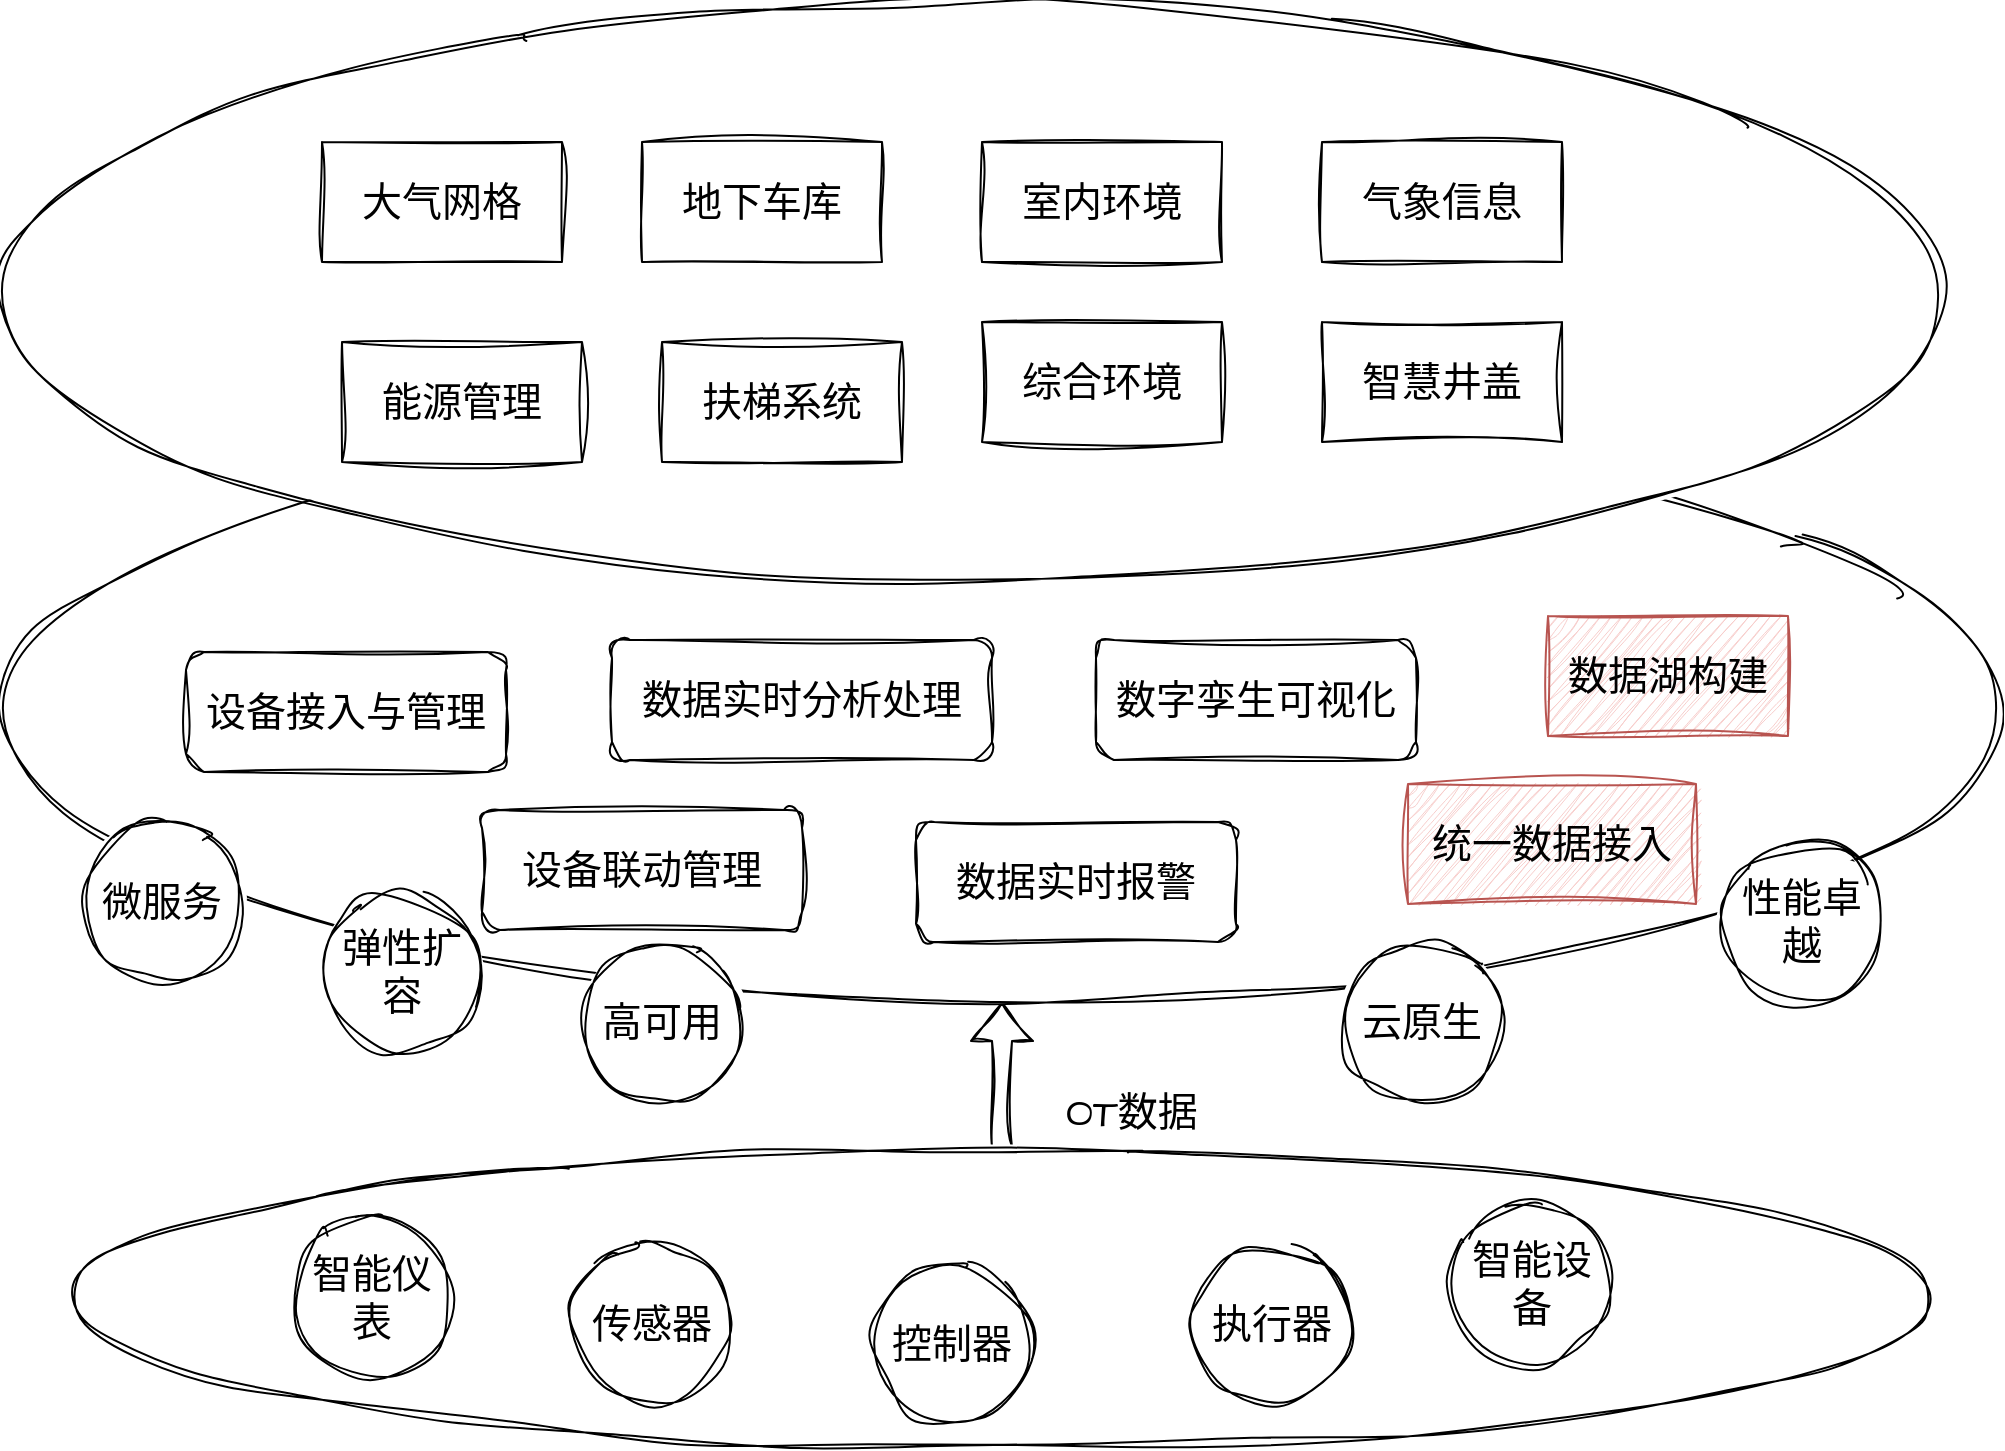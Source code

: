 <mxfile version="21.8.0" type="github" pages="3">
  <diagram name="SaaS" id="m4n6hDYsiDirdl6bRJB4">
    <mxGraphModel dx="634" dy="1190" grid="0" gridSize="10" guides="1" tooltips="1" connect="0" arrows="1" fold="1" page="0" pageScale="1" pageWidth="827" pageHeight="1169" math="0" shadow="0">
      <root>
        <mxCell id="0" />
        <mxCell id="1" parent="0" />
        <mxCell id="RZoHzr7NwzyxJqicnZkD-8" value="" style="edgeStyle=none;shape=flexArrow;rounded=0;sketch=1;hachureGap=4;jiggle=2;curveFitting=1;orthogonalLoop=1;jettySize=auto;html=1;fontFamily=Architects Daughter;fontSource=https%3A%2F%2Ffonts.googleapis.com%2Fcss%3Ffamily%3DArchitects%2BDaughter;fontSize=16;" edge="1" parent="1" source="RZoHzr7NwzyxJqicnZkD-6" target="gieo1ZY8_jx4dygd5aAG-10">
          <mxGeometry relative="1" as="geometry" />
        </mxCell>
        <mxCell id="gieo1ZY8_jx4dygd5aAG-10" value="" style="ellipse;whiteSpace=wrap;html=1;sketch=1;hachureGap=4;jiggle=2;curveFitting=1;fontFamily=Architects Daughter;fontSource=https%3A%2F%2Ffonts.googleapis.com%2Fcss%3Ffamily%3DArchitects%2BDaughter;fontSize=20;" vertex="1" parent="1">
          <mxGeometry x="880" y="200" width="1000" height="290" as="geometry" />
        </mxCell>
        <mxCell id="gieo1ZY8_jx4dygd5aAG-12" value="设备接入与管理" style="rounded=1;whiteSpace=wrap;html=1;sketch=1;hachureGap=4;jiggle=2;curveFitting=1;fontFamily=Architects Daughter;fontSource=https%3A%2F%2Ffonts.googleapis.com%2Fcss%3Ffamily%3DArchitects%2BDaughter;fontSize=20;" vertex="1" parent="1">
          <mxGeometry x="972" y="315" width="160" height="60" as="geometry" />
        </mxCell>
        <mxCell id="gieo1ZY8_jx4dygd5aAG-13" value="数据实时分析处理" style="rounded=1;whiteSpace=wrap;html=1;sketch=1;hachureGap=4;jiggle=2;curveFitting=1;fontFamily=Architects Daughter;fontSource=https%3A%2F%2Ffonts.googleapis.com%2Fcss%3Ffamily%3DArchitects%2BDaughter;fontSize=20;" vertex="1" parent="1">
          <mxGeometry x="1185" y="309" width="190" height="60" as="geometry" />
        </mxCell>
        <mxCell id="gieo1ZY8_jx4dygd5aAG-14" value="数字孪生可视化" style="rounded=1;whiteSpace=wrap;html=1;sketch=1;hachureGap=4;jiggle=2;curveFitting=1;fontFamily=Architects Daughter;fontSource=https%3A%2F%2Ffonts.googleapis.com%2Fcss%3Ffamily%3DArchitects%2BDaughter;fontSize=20;" vertex="1" parent="1">
          <mxGeometry x="1427" y="309" width="160" height="60" as="geometry" />
        </mxCell>
        <mxCell id="gieo1ZY8_jx4dygd5aAG-15" value="数据实时报警" style="rounded=1;whiteSpace=wrap;html=1;sketch=1;hachureGap=4;jiggle=2;curveFitting=1;fontFamily=Architects Daughter;fontSource=https%3A%2F%2Ffonts.googleapis.com%2Fcss%3Ffamily%3DArchitects%2BDaughter;fontSize=20;" vertex="1" parent="1">
          <mxGeometry x="1337" y="400" width="160" height="60" as="geometry" />
        </mxCell>
        <mxCell id="gieo1ZY8_jx4dygd5aAG-16" value="设备联动管理" style="rounded=1;whiteSpace=wrap;html=1;sketch=1;hachureGap=4;jiggle=2;curveFitting=1;fontFamily=Architects Daughter;fontSource=https%3A%2F%2Ffonts.googleapis.com%2Fcss%3Ffamily%3DArchitects%2BDaughter;fontSize=20;" vertex="1" parent="1">
          <mxGeometry x="1120" y="394" width="160" height="60" as="geometry" />
        </mxCell>
        <mxCell id="gieo1ZY8_jx4dygd5aAG-17" value="微服务" style="ellipse;whiteSpace=wrap;html=1;aspect=fixed;sketch=1;hachureGap=4;jiggle=2;curveFitting=1;fontFamily=Architects Daughter;fontSource=https%3A%2F%2Ffonts.googleapis.com%2Fcss%3Ffamily%3DArchitects%2BDaughter;fontSize=20;" vertex="1" parent="1">
          <mxGeometry x="920" y="400" width="80" height="80" as="geometry" />
        </mxCell>
        <mxCell id="gieo1ZY8_jx4dygd5aAG-19" value="弹性扩容" style="ellipse;whiteSpace=wrap;html=1;aspect=fixed;sketch=1;hachureGap=4;jiggle=2;curveFitting=1;fontFamily=Architects Daughter;fontSource=https%3A%2F%2Ffonts.googleapis.com%2Fcss%3Ffamily%3DArchitects%2BDaughter;fontSize=20;" vertex="1" parent="1">
          <mxGeometry x="1040" y="435" width="80" height="80" as="geometry" />
        </mxCell>
        <mxCell id="gieo1ZY8_jx4dygd5aAG-20" value="高可用" style="ellipse;whiteSpace=wrap;html=1;aspect=fixed;sketch=1;hachureGap=4;jiggle=2;curveFitting=1;fontFamily=Architects Daughter;fontSource=https%3A%2F%2Ffonts.googleapis.com%2Fcss%3Ffamily%3DArchitects%2BDaughter;fontSize=20;" vertex="1" parent="1">
          <mxGeometry x="1170" y="460" width="80" height="80" as="geometry" />
        </mxCell>
        <mxCell id="gieo1ZY8_jx4dygd5aAG-21" value="云原生" style="ellipse;whiteSpace=wrap;html=1;aspect=fixed;sketch=1;hachureGap=4;jiggle=2;curveFitting=1;fontFamily=Architects Daughter;fontSource=https%3A%2F%2Ffonts.googleapis.com%2Fcss%3Ffamily%3DArchitects%2BDaughter;fontSize=20;" vertex="1" parent="1">
          <mxGeometry x="1550" y="460" width="80" height="80" as="geometry" />
        </mxCell>
        <mxCell id="gieo1ZY8_jx4dygd5aAG-22" value="性能卓越" style="ellipse;whiteSpace=wrap;html=1;aspect=fixed;sketch=1;hachureGap=4;jiggle=2;curveFitting=1;fontFamily=Architects Daughter;fontSource=https%3A%2F%2Ffonts.googleapis.com%2Fcss%3Ffamily%3DArchitects%2BDaughter;fontSize=20;" vertex="1" parent="1">
          <mxGeometry x="1740" y="410" width="80" height="80" as="geometry" />
        </mxCell>
        <mxCell id="RZoHzr7NwzyxJqicnZkD-9" value="OT数据" style="text;html=1;strokeColor=none;fillColor=none;align=center;verticalAlign=middle;whiteSpace=wrap;rounded=0;fontSize=20;fontFamily=Architects Daughter;" vertex="1" parent="1">
          <mxGeometry x="1390" y="530" width="110" height="30" as="geometry" />
        </mxCell>
        <mxCell id="uNp5tnJ4tZkyF2c7EMMy-1" value="" style="group" vertex="1" connectable="0" parent="1">
          <mxGeometry x="880" y="-10" width="970" height="290" as="geometry" />
        </mxCell>
        <mxCell id="gieo1ZY8_jx4dygd5aAG-1" value="" style="ellipse;whiteSpace=wrap;html=1;sketch=1;hachureGap=4;jiggle=2;curveFitting=1;fontFamily=Architects Daughter;fontSource=https%3A%2F%2Ffonts.googleapis.com%2Fcss%3Ffamily%3DArchitects%2BDaughter;fontSize=20;" vertex="1" parent="uNp5tnJ4tZkyF2c7EMMy-1">
          <mxGeometry width="970" height="290" as="geometry" />
        </mxCell>
        <mxCell id="gieo1ZY8_jx4dygd5aAG-2" value="大气网格" style="rounded=0;whiteSpace=wrap;html=1;sketch=1;hachureGap=4;jiggle=2;curveFitting=1;fontFamily=Architects Daughter;fontSource=https%3A%2F%2Ffonts.googleapis.com%2Fcss%3Ffamily%3DArchitects%2BDaughter;fontSize=20;" vertex="1" parent="uNp5tnJ4tZkyF2c7EMMy-1">
          <mxGeometry x="160" y="70" width="120" height="60" as="geometry" />
        </mxCell>
        <mxCell id="gieo1ZY8_jx4dygd5aAG-3" value="地下车库" style="rounded=0;whiteSpace=wrap;html=1;sketch=1;hachureGap=4;jiggle=2;curveFitting=1;fontFamily=Architects Daughter;fontSource=https%3A%2F%2Ffonts.googleapis.com%2Fcss%3Ffamily%3DArchitects%2BDaughter;fontSize=20;" vertex="1" parent="uNp5tnJ4tZkyF2c7EMMy-1">
          <mxGeometry x="320" y="70" width="120" height="60" as="geometry" />
        </mxCell>
        <mxCell id="gieo1ZY8_jx4dygd5aAG-4" value="能源管理" style="rounded=0;whiteSpace=wrap;html=1;sketch=1;hachureGap=4;jiggle=2;curveFitting=1;fontFamily=Architects Daughter;fontSource=https%3A%2F%2Ffonts.googleapis.com%2Fcss%3Ffamily%3DArchitects%2BDaughter;fontSize=20;" vertex="1" parent="uNp5tnJ4tZkyF2c7EMMy-1">
          <mxGeometry x="170" y="170" width="120" height="60" as="geometry" />
        </mxCell>
        <mxCell id="gieo1ZY8_jx4dygd5aAG-5" value="扶梯系统" style="rounded=0;whiteSpace=wrap;html=1;sketch=1;hachureGap=4;jiggle=2;curveFitting=1;fontFamily=Architects Daughter;fontSource=https%3A%2F%2Ffonts.googleapis.com%2Fcss%3Ffamily%3DArchitects%2BDaughter;fontSize=20;" vertex="1" parent="uNp5tnJ4tZkyF2c7EMMy-1">
          <mxGeometry x="330" y="170" width="120" height="60" as="geometry" />
        </mxCell>
        <mxCell id="gieo1ZY8_jx4dygd5aAG-6" value="室内环境" style="rounded=0;whiteSpace=wrap;html=1;sketch=1;hachureGap=4;jiggle=2;curveFitting=1;fontFamily=Architects Daughter;fontSource=https%3A%2F%2Ffonts.googleapis.com%2Fcss%3Ffamily%3DArchitects%2BDaughter;fontSize=20;" vertex="1" parent="uNp5tnJ4tZkyF2c7EMMy-1">
          <mxGeometry x="490" y="70" width="120" height="60" as="geometry" />
        </mxCell>
        <mxCell id="gieo1ZY8_jx4dygd5aAG-7" value="综合环境" style="rounded=0;whiteSpace=wrap;html=1;sketch=1;hachureGap=4;jiggle=2;curveFitting=1;fontFamily=Architects Daughter;fontSource=https%3A%2F%2Ffonts.googleapis.com%2Fcss%3Ffamily%3DArchitects%2BDaughter;fontSize=20;" vertex="1" parent="uNp5tnJ4tZkyF2c7EMMy-1">
          <mxGeometry x="490" y="160" width="120" height="60" as="geometry" />
        </mxCell>
        <mxCell id="gieo1ZY8_jx4dygd5aAG-8" value="气象信息" style="rounded=0;whiteSpace=wrap;html=1;sketch=1;hachureGap=4;jiggle=2;curveFitting=1;fontFamily=Architects Daughter;fontSource=https%3A%2F%2Ffonts.googleapis.com%2Fcss%3Ffamily%3DArchitects%2BDaughter;fontSize=20;" vertex="1" parent="uNp5tnJ4tZkyF2c7EMMy-1">
          <mxGeometry x="660" y="70" width="120" height="60" as="geometry" />
        </mxCell>
        <mxCell id="gieo1ZY8_jx4dygd5aAG-9" value="智慧井盖" style="rounded=0;whiteSpace=wrap;html=1;sketch=1;hachureGap=4;jiggle=2;curveFitting=1;fontFamily=Architects Daughter;fontSource=https%3A%2F%2Ffonts.googleapis.com%2Fcss%3Ffamily%3DArchitects%2BDaughter;fontSize=20;" vertex="1" parent="uNp5tnJ4tZkyF2c7EMMy-1">
          <mxGeometry x="660" y="160" width="120" height="60" as="geometry" />
        </mxCell>
        <mxCell id="uNp5tnJ4tZkyF2c7EMMy-2" value="" style="group" vertex="1" connectable="0" parent="1">
          <mxGeometry x="915" y="563" width="930" height="150" as="geometry" />
        </mxCell>
        <mxCell id="RZoHzr7NwzyxJqicnZkD-6" value="" style="ellipse;whiteSpace=wrap;html=1;sketch=1;hachureGap=4;jiggle=2;curveFitting=1;fontFamily=Architects Daughter;fontSource=https%3A%2F%2Ffonts.googleapis.com%2Fcss%3Ffamily%3DArchitects%2BDaughter;fontSize=20;" vertex="1" parent="uNp5tnJ4tZkyF2c7EMMy-2">
          <mxGeometry width="930" height="150" as="geometry" />
        </mxCell>
        <mxCell id="RZoHzr7NwzyxJqicnZkD-1" value="智能仪表" style="ellipse;whiteSpace=wrap;html=1;aspect=fixed;sketch=1;hachureGap=4;jiggle=2;curveFitting=1;fontFamily=Architects Daughter;fontSource=https%3A%2F%2Ffonts.googleapis.com%2Fcss%3Ffamily%3DArchitects%2BDaughter;fontSize=20;" vertex="1" parent="uNp5tnJ4tZkyF2c7EMMy-2">
          <mxGeometry x="110" y="35" width="80" height="80" as="geometry" />
        </mxCell>
        <mxCell id="RZoHzr7NwzyxJqicnZkD-2" value="传感器" style="ellipse;whiteSpace=wrap;html=1;aspect=fixed;sketch=1;hachureGap=4;jiggle=2;curveFitting=1;fontFamily=Architects Daughter;fontSource=https%3A%2F%2Ffonts.googleapis.com%2Fcss%3Ffamily%3DArchitects%2BDaughter;fontSize=20;" vertex="1" parent="uNp5tnJ4tZkyF2c7EMMy-2">
          <mxGeometry x="250" y="48" width="80" height="80" as="geometry" />
        </mxCell>
        <mxCell id="RZoHzr7NwzyxJqicnZkD-3" value="控制器" style="ellipse;whiteSpace=wrap;html=1;aspect=fixed;sketch=1;hachureGap=4;jiggle=2;curveFitting=1;fontFamily=Architects Daughter;fontSource=https%3A%2F%2Ffonts.googleapis.com%2Fcss%3Ffamily%3DArchitects%2BDaughter;fontSize=20;" vertex="1" parent="uNp5tnJ4tZkyF2c7EMMy-2">
          <mxGeometry x="400" y="58" width="80" height="80" as="geometry" />
        </mxCell>
        <mxCell id="RZoHzr7NwzyxJqicnZkD-4" value="执行器" style="ellipse;whiteSpace=wrap;html=1;aspect=fixed;sketch=1;hachureGap=4;jiggle=2;curveFitting=1;fontFamily=Architects Daughter;fontSource=https%3A%2F%2Ffonts.googleapis.com%2Fcss%3Ffamily%3DArchitects%2BDaughter;fontSize=20;" vertex="1" parent="uNp5tnJ4tZkyF2c7EMMy-2">
          <mxGeometry x="560" y="48" width="80" height="80" as="geometry" />
        </mxCell>
        <mxCell id="RZoHzr7NwzyxJqicnZkD-5" value="智能设备" style="ellipse;whiteSpace=wrap;html=1;aspect=fixed;sketch=1;hachureGap=4;jiggle=2;curveFitting=1;fontFamily=Architects Daughter;fontSource=https%3A%2F%2Ffonts.googleapis.com%2Fcss%3Ffamily%3DArchitects%2BDaughter;fontSize=20;" vertex="1" parent="uNp5tnJ4tZkyF2c7EMMy-2">
          <mxGeometry x="690" y="28" width="80" height="80" as="geometry" />
        </mxCell>
        <mxCell id="SCksu0IfBaA1AnJni7-R-1" value="数据湖构建" style="rounded=0;whiteSpace=wrap;html=1;sketch=1;hachureGap=4;jiggle=2;curveFitting=1;fontFamily=Architects Daughter;fontSource=https%3A%2F%2Ffonts.googleapis.com%2Fcss%3Ffamily%3DArchitects%2BDaughter;fontSize=20;fillColor=#f8cecc;strokeColor=#b85450;" vertex="1" parent="1">
          <mxGeometry x="1653" y="297" width="120" height="60" as="geometry" />
        </mxCell>
        <mxCell id="SCksu0IfBaA1AnJni7-R-2" value="统一数据接入" style="rounded=0;whiteSpace=wrap;html=1;sketch=1;hachureGap=4;jiggle=2;curveFitting=1;fontFamily=Architects Daughter;fontSource=https%3A%2F%2Ffonts.googleapis.com%2Fcss%3Ffamily%3DArchitects%2BDaughter;fontSize=20;fillColor=#f8cecc;strokeColor=#b85450;" vertex="1" parent="1">
          <mxGeometry x="1583" y="381" width="144" height="60" as="geometry" />
        </mxCell>
      </root>
    </mxGraphModel>
  </diagram>
  <diagram id="pRVTCiDznoJP4SaoYn0O" name="pass">
    <mxGraphModel dx="2234" dy="790" grid="0" gridSize="10" guides="1" tooltips="1" connect="1" arrows="1" fold="1" page="0" pageScale="1" pageWidth="827" pageHeight="1169" background="none" math="0" shadow="0">
      <root>
        <mxCell id="0" />
        <mxCell id="1" parent="0" />
        <mxCell id="oCex1-GJ8jX0Ny9O0goI-1" value="" style="group" vertex="1" connectable="0" parent="1">
          <mxGeometry x="250" y="660" width="230" height="130" as="geometry" />
        </mxCell>
        <mxCell id="vBun9J7u5blCc5pX4mfy-12" value="" style="rounded=0;whiteSpace=wrap;html=1;sketch=1;hachureGap=4;jiggle=2;curveFitting=1;fontFamily=Architects Daughter;fontSource=https%3A%2F%2Ffonts.googleapis.com%2Fcss%3Ffamily%3DArchitects%2BDaughter;fontSize=20;" vertex="1" parent="oCex1-GJ8jX0Ny9O0goI-1">
          <mxGeometry width="230" height="130" as="geometry" />
        </mxCell>
        <mxCell id="vBun9J7u5blCc5pX4mfy-13" value="MySQL" style="text;html=1;strokeColor=none;fillColor=none;align=center;verticalAlign=middle;whiteSpace=wrap;rounded=0;fontSize=20;fontFamily=Architects Daughter;" vertex="1" parent="oCex1-GJ8jX0Ny9O0goI-1">
          <mxGeometry x="30.002" y="80" width="53.077" height="48.75" as="geometry" />
        </mxCell>
        <mxCell id="vBun9J7u5blCc5pX4mfy-14" value="kafka" style="text;html=1;strokeColor=none;fillColor=none;align=center;verticalAlign=middle;whiteSpace=wrap;rounded=0;fontSize=20;fontFamily=Architects Daughter;" vertex="1" parent="oCex1-GJ8jX0Ny9O0goI-1">
          <mxGeometry x="29.998" y="40.63" width="53.077" height="48.75" as="geometry" />
        </mxCell>
        <mxCell id="vBun9J7u5blCc5pX4mfy-15" value="redis" style="text;html=1;strokeColor=none;fillColor=none;align=center;verticalAlign=middle;whiteSpace=wrap;rounded=0;fontSize=20;fontFamily=Architects Daughter;" vertex="1" parent="oCex1-GJ8jX0Ny9O0goI-1">
          <mxGeometry x="120.003" y="80" width="53.077" height="48.75" as="geometry" />
        </mxCell>
        <mxCell id="vBun9J7u5blCc5pX4mfy-16" value="数据存储与IOT Hub服务" style="text;html=1;strokeColor=#6c8ebf;fillColor=#dae8fc;align=center;verticalAlign=middle;whiteSpace=wrap;rounded=0;fontSize=20;fontFamily=Architects Daughter;" vertex="1" parent="oCex1-GJ8jX0Ny9O0goI-1">
          <mxGeometry width="230" height="48.75" as="geometry" />
        </mxCell>
        <mxCell id="ro426UDlpU2wgewWa03R-1" value="OSS" style="text;html=1;strokeColor=none;fillColor=none;align=center;verticalAlign=middle;whiteSpace=wrap;rounded=0;fontSize=20;fontFamily=Architects Daughter;" vertex="1" parent="oCex1-GJ8jX0Ny9O0goI-1">
          <mxGeometry x="120.003" y="40.63" width="53.077" height="48.75" as="geometry" />
        </mxCell>
        <mxCell id="oCex1-GJ8jX0Ny9O0goI-2" value="" style="group" vertex="1" connectable="0" parent="1">
          <mxGeometry x="-400" y="500" width="150" height="360" as="geometry" />
        </mxCell>
        <mxCell id="jM1yriNwd3W5rqvQQaX0-2" value="" style="rounded=0;whiteSpace=wrap;html=1;sketch=1;hachureGap=4;jiggle=2;curveFitting=1;fontFamily=Architects Daughter;fontSource=https%3A%2F%2Ffonts.googleapis.com%2Fcss%3Ffamily%3DArchitects%2BDaughter;fontSize=20;" vertex="1" parent="oCex1-GJ8jX0Ny9O0goI-2">
          <mxGeometry width="150" height="360" as="geometry" />
        </mxCell>
        <mxCell id="jM1yriNwd3W5rqvQQaX0-5" value="Spring Framework" style="text;html=1;strokeColor=none;fillColor=none;align=center;verticalAlign=middle;whiteSpace=wrap;rounded=0;fontSize=20;fontFamily=Architects Daughter;" vertex="1" parent="oCex1-GJ8jX0Ny9O0goI-2">
          <mxGeometry width="140" height="45" as="geometry" />
        </mxCell>
        <mxCell id="jM1yriNwd3W5rqvQQaX0-6" value="- API网关&lt;br&gt;- 服务发现&lt;br&gt;- 服务熔断&lt;br&gt;- 负载均衡" style="text;html=1;strokeColor=none;fillColor=none;align=center;verticalAlign=middle;whiteSpace=wrap;rounded=0;fontSize=20;fontFamily=Architects Daughter;" vertex="1" parent="oCex1-GJ8jX0Ny9O0goI-2">
          <mxGeometry x="15" y="112.5" width="110" height="191.25" as="geometry" />
        </mxCell>
        <mxCell id="jM1yriNwd3W5rqvQQaX0-7" value="Spring&amp;nbsp;Cloud" style="text;html=1;strokeColor=none;fillColor=none;align=center;verticalAlign=middle;whiteSpace=wrap;rounded=0;fontSize=20;fontFamily=Architects Daughter;" vertex="1" parent="oCex1-GJ8jX0Ny9O0goI-2">
          <mxGeometry x="5" y="56.25" width="140" height="45" as="geometry" />
        </mxCell>
        <mxCell id="oCex1-GJ8jX0Ny9O0goI-3" value="" style="group" vertex="1" connectable="0" parent="1">
          <mxGeometry x="-520" y="393" width="1000" height="85" as="geometry" />
        </mxCell>
        <mxCell id="vBun9J7u5blCc5pX4mfy-17" value="" style="rounded=0;whiteSpace=wrap;html=1;sketch=1;hachureGap=4;jiggle=2;curveFitting=1;fontFamily=Architects Daughter;fontSource=https%3A%2F%2Ffonts.googleapis.com%2Fcss%3Ffamily%3DArchitects%2BDaughter;fontSize=20;" vertex="1" parent="oCex1-GJ8jX0Ny9O0goI-3">
          <mxGeometry y="10" width="1000" height="70" as="geometry" />
        </mxCell>
        <mxCell id="vBun9J7u5blCc5pX4mfy-18" value="Saas" style="rounded=0;whiteSpace=wrap;html=1;sketch=1;hachureGap=4;jiggle=2;curveFitting=1;fontFamily=Architects Daughter;fontSource=https%3A%2F%2Ffonts.googleapis.com%2Fcss%3Ffamily%3DArchitects%2BDaughter;fontSize=20;" vertex="1" parent="oCex1-GJ8jX0Ny9O0goI-3">
          <mxGeometry y="10" width="120.0" height="70" as="geometry" />
        </mxCell>
        <mxCell id="vBun9J7u5blCc5pX4mfy-19" value="能源管理" style="ellipse;shape=cloud;whiteSpace=wrap;html=1;sketch=1;hachureGap=4;jiggle=2;curveFitting=1;fontFamily=Architects Daughter;fontSource=https%3A%2F%2Ffonts.googleapis.com%2Fcss%3Ffamily%3DArchitects%2BDaughter;fontSize=20;" vertex="1" parent="oCex1-GJ8jX0Ny9O0goI-3">
          <mxGeometry x="130" y="5" width="120.0" height="80" as="geometry" />
        </mxCell>
        <mxCell id="vBun9J7u5blCc5pX4mfy-20" value="扶梯系统" style="ellipse;shape=cloud;whiteSpace=wrap;html=1;sketch=1;hachureGap=4;jiggle=2;curveFitting=1;fontFamily=Architects Daughter;fontSource=https%3A%2F%2Ffonts.googleapis.com%2Fcss%3Ffamily%3DArchitects%2BDaughter;fontSize=20;" vertex="1" parent="oCex1-GJ8jX0Ny9O0goI-3">
          <mxGeometry x="250" y="5" width="120.0" height="80" as="geometry" />
        </mxCell>
        <mxCell id="xOC9U3DjnhbrJdBdTmDv-1" value="大气网格" style="ellipse;shape=cloud;whiteSpace=wrap;html=1;sketch=1;hachureGap=4;jiggle=2;curveFitting=1;fontFamily=Architects Daughter;fontSource=https%3A%2F%2Ffonts.googleapis.com%2Fcss%3Ffamily%3DArchitects%2BDaughter;fontSize=20;" vertex="1" parent="oCex1-GJ8jX0Ny9O0goI-3">
          <mxGeometry x="370" y="5" width="120.0" height="80" as="geometry" />
        </mxCell>
        <mxCell id="xOC9U3DjnhbrJdBdTmDv-2" value="地下车库" style="ellipse;shape=cloud;whiteSpace=wrap;html=1;sketch=1;hachureGap=4;jiggle=2;curveFitting=1;fontFamily=Architects Daughter;fontSource=https%3A%2F%2Ffonts.googleapis.com%2Fcss%3Ffamily%3DArchitects%2BDaughter;fontSize=20;" vertex="1" parent="oCex1-GJ8jX0Ny9O0goI-3">
          <mxGeometry x="490" y="5" width="120.0" height="80" as="geometry" />
        </mxCell>
        <mxCell id="xOC9U3DjnhbrJdBdTmDv-3" value="智慧井盖" style="ellipse;shape=cloud;whiteSpace=wrap;html=1;sketch=1;hachureGap=4;jiggle=2;curveFitting=1;fontFamily=Architects Daughter;fontSource=https%3A%2F%2Ffonts.googleapis.com%2Fcss%3Ffamily%3DArchitects%2BDaughter;fontSize=20;" vertex="1" parent="oCex1-GJ8jX0Ny9O0goI-3">
          <mxGeometry x="610" width="120.0" height="80" as="geometry" />
        </mxCell>
        <mxCell id="xOC9U3DjnhbrJdBdTmDv-4" value="气象信息" style="ellipse;shape=cloud;whiteSpace=wrap;html=1;sketch=1;hachureGap=4;jiggle=2;curveFitting=1;fontFamily=Architects Daughter;fontSource=https%3A%2F%2Ffonts.googleapis.com%2Fcss%3Ffamily%3DArchitects%2BDaughter;fontSize=20;" vertex="1" parent="oCex1-GJ8jX0Ny9O0goI-3">
          <mxGeometry x="730" y="5" width="120.0" height="80" as="geometry" />
        </mxCell>
        <mxCell id="xOC9U3DjnhbrJdBdTmDv-5" value="室内环境" style="ellipse;shape=cloud;whiteSpace=wrap;html=1;sketch=1;hachureGap=4;jiggle=2;curveFitting=1;fontFamily=Architects Daughter;fontSource=https%3A%2F%2Ffonts.googleapis.com%2Fcss%3Ffamily%3DArchitects%2BDaughter;fontSize=20;" vertex="1" parent="oCex1-GJ8jX0Ny9O0goI-3">
          <mxGeometry x="850" y="5" width="120.0" height="80" as="geometry" />
        </mxCell>
        <mxCell id="oCex1-GJ8jX0Ny9O0goI-4" value="" style="group" vertex="1" connectable="0" parent="1">
          <mxGeometry x="-520" y="900" width="1000" height="60" as="geometry" />
        </mxCell>
        <mxCell id="vBun9J7u5blCc5pX4mfy-2" value="" style="rounded=0;whiteSpace=wrap;html=1;sketch=1;hachureGap=4;jiggle=2;curveFitting=1;fontFamily=Architects Daughter;fontSource=https%3A%2F%2Ffonts.googleapis.com%2Fcss%3Ffamily%3DArchitects%2BDaughter;fontSize=20;" vertex="1" parent="oCex1-GJ8jX0Ny9O0goI-4">
          <mxGeometry width="960" height="60" as="geometry" />
        </mxCell>
        <mxCell id="vBun9J7u5blCc5pX4mfy-1" value="IaaS" style="rounded=0;whiteSpace=wrap;html=1;sketch=1;hachureGap=4;jiggle=2;curveFitting=1;fontFamily=Architects Daughter;fontSource=https%3A%2F%2Ffonts.googleapis.com%2Fcss%3Ffamily%3DArchitects%2BDaughter;fontSize=20;" vertex="1" parent="oCex1-GJ8jX0Ny9O0goI-4">
          <mxGeometry width="120" height="60" as="geometry" />
        </mxCell>
        <mxCell id="vBun9J7u5blCc5pX4mfy-3" value="" style="rounded=0;whiteSpace=wrap;html=1;sketch=1;hachureGap=4;jiggle=2;curveFitting=1;fontFamily=Architects Daughter;fontSource=https%3A%2F%2Ffonts.googleapis.com%2Fcss%3Ffamily%3DArchitects%2BDaughter;fontSize=20;" vertex="1" parent="oCex1-GJ8jX0Ny9O0goI-4">
          <mxGeometry x="150" width="530" height="60" as="geometry" />
        </mxCell>
        <mxCell id="vBun9J7u5blCc5pX4mfy-4" value="" style="rounded=0;whiteSpace=wrap;html=1;sketch=1;hachureGap=4;jiggle=2;curveFitting=1;fontFamily=Architects Daughter;fontSource=https%3A%2F%2Ffonts.googleapis.com%2Fcss%3Ffamily%3DArchitects%2BDaughter;fontSize=20;" vertex="1" parent="oCex1-GJ8jX0Ny9O0goI-4">
          <mxGeometry x="730" width="270" height="60" as="geometry" />
        </mxCell>
        <mxCell id="vBun9J7u5blCc5pX4mfy-5" value="公有云" style="rounded=0;whiteSpace=wrap;html=1;sketch=1;hachureGap=4;jiggle=2;curveFitting=1;fontFamily=Architects Daughter;fontSource=https%3A%2F%2Ffonts.googleapis.com%2Fcss%3Ffamily%3DArchitects%2BDaughter;fontSize=20;fillColor=#dae8fc;strokeColor=#6c8ebf;" vertex="1" parent="oCex1-GJ8jX0Ny9O0goI-4">
          <mxGeometry x="150" width="120" height="60" as="geometry" />
        </mxCell>
        <mxCell id="vBun9J7u5blCc5pX4mfy-6" value="阿里云" style="rounded=0;whiteSpace=wrap;html=1;sketch=1;hachureGap=4;jiggle=2;curveFitting=1;fontFamily=Architects Daughter;fontSource=https%3A%2F%2Ffonts.googleapis.com%2Fcss%3Ffamily%3DArchitects%2BDaughter;fontSize=20;" vertex="1" parent="oCex1-GJ8jX0Ny9O0goI-4">
          <mxGeometry x="300" width="120" height="60" as="geometry" />
        </mxCell>
        <mxCell id="vBun9J7u5blCc5pX4mfy-8" value="aws" style="rounded=0;whiteSpace=wrap;html=1;sketch=1;hachureGap=4;jiggle=2;curveFitting=1;fontFamily=Architects Daughter;fontSource=https%3A%2F%2Ffonts.googleapis.com%2Fcss%3Ffamily%3DArchitects%2BDaughter;fontSize=20;" vertex="1" parent="oCex1-GJ8jX0Ny9O0goI-4">
          <mxGeometry x="440" width="120" height="60" as="geometry" />
        </mxCell>
        <mxCell id="vBun9J7u5blCc5pX4mfy-9" value="Azure" style="rounded=0;whiteSpace=wrap;html=1;sketch=1;hachureGap=4;jiggle=2;curveFitting=1;fontFamily=Architects Daughter;fontSource=https%3A%2F%2Ffonts.googleapis.com%2Fcss%3Ffamily%3DArchitects%2BDaughter;fontSize=20;" vertex="1" parent="oCex1-GJ8jX0Ny9O0goI-4">
          <mxGeometry x="570" width="120" height="60" as="geometry" />
        </mxCell>
        <mxCell id="vBun9J7u5blCc5pX4mfy-10" value="私有云" style="rounded=0;whiteSpace=wrap;html=1;sketch=1;hachureGap=4;jiggle=2;curveFitting=1;fontFamily=Architects Daughter;fontSource=https%3A%2F%2Ffonts.googleapis.com%2Fcss%3Ffamily%3DArchitects%2BDaughter;fontSize=20;fillColor=#dae8fc;strokeColor=#6c8ebf;" vertex="1" parent="oCex1-GJ8jX0Ny9O0goI-4">
          <mxGeometry x="730" width="120" height="60" as="geometry" />
        </mxCell>
        <mxCell id="vBun9J7u5blCc5pX4mfy-11" value="openstack" style="rounded=0;whiteSpace=wrap;html=1;sketch=1;hachureGap=4;jiggle=2;curveFitting=1;fontFamily=Architects Daughter;fontSource=https%3A%2F%2Ffonts.googleapis.com%2Fcss%3Ffamily%3DArchitects%2BDaughter;fontSize=20;" vertex="1" parent="oCex1-GJ8jX0Ny9O0goI-4">
          <mxGeometry x="880" width="120" height="60" as="geometry" />
        </mxCell>
        <mxCell id="Uzu1ptEVXx7t58TAPy_s-1" value="" style="group" vertex="1" connectable="0" parent="1">
          <mxGeometry x="-520" y="500" width="120" height="360" as="geometry" />
        </mxCell>
        <mxCell id="Uzu1ptEVXx7t58TAPy_s-2" value="PaaS" style="rounded=0;whiteSpace=wrap;html=1;sketch=1;hachureGap=4;jiggle=2;curveFitting=1;fontFamily=Architects Daughter;fontSource=https%3A%2F%2Ffonts.googleapis.com%2Fcss%3Ffamily%3DArchitects%2BDaughter;fontSize=20;" vertex="1" parent="Uzu1ptEVXx7t58TAPy_s-1">
          <mxGeometry width="120" height="360" as="geometry" />
        </mxCell>
        <mxCell id="Uzu1ptEVXx7t58TAPy_s-6" value="" style="rounded=0;whiteSpace=wrap;html=1;sketch=1;hachureGap=4;jiggle=2;curveFitting=1;fontFamily=Architects Daughter;fontSource=https%3A%2F%2Ffonts.googleapis.com%2Fcss%3Ffamily%3DArchitects%2BDaughter;fontSize=20;" vertex="1" parent="1">
          <mxGeometry x="-230" y="800" width="710" height="60" as="geometry" />
        </mxCell>
        <mxCell id="Uzu1ptEVXx7t58TAPy_s-7" value="连接服务" style="text;html=1;strokeColor=#6c8ebf;fillColor=#dae8fc;align=center;verticalAlign=middle;whiteSpace=wrap;rounded=0;fontSize=20;fontFamily=Architects Daughter;" vertex="1" parent="1">
          <mxGeometry x="-230" y="800" width="710" height="30" as="geometry" />
        </mxCell>
        <mxCell id="Uzu1ptEVXx7t58TAPy_s-8" value="硬件网关" style="text;html=1;strokeColor=none;fillColor=none;align=center;verticalAlign=middle;whiteSpace=wrap;rounded=0;fontSize=20;fontFamily=Architects Daughter;" vertex="1" parent="1">
          <mxGeometry x="10" y="830" width="90" height="30" as="geometry" />
        </mxCell>
        <mxCell id="Uzu1ptEVXx7t58TAPy_s-14" value="虚拟网关" style="text;html=1;strokeColor=none;fillColor=none;align=center;verticalAlign=middle;whiteSpace=wrap;rounded=0;fontSize=20;fontFamily=Architects Daughter;" vertex="1" parent="1">
          <mxGeometry x="140" y="830" width="90" height="30" as="geometry" />
        </mxCell>
        <mxCell id="RegskI3ys9DZGQY6bcoO-1" value="" style="group" vertex="1" connectable="0" parent="1">
          <mxGeometry x="-230" y="500" width="210" height="130" as="geometry" />
        </mxCell>
        <mxCell id="RegskI3ys9DZGQY6bcoO-2" value="" style="rounded=0;whiteSpace=wrap;html=1;sketch=1;hachureGap=4;jiggle=2;curveFitting=1;fontFamily=Architects Daughter;fontSource=https%3A%2F%2Ffonts.googleapis.com%2Fcss%3Ffamily%3DArchitects%2BDaughter;fontSize=20;" vertex="1" parent="RegskI3ys9DZGQY6bcoO-1">
          <mxGeometry width="199.5" height="130" as="geometry" />
        </mxCell>
        <mxCell id="RegskI3ys9DZGQY6bcoO-3" value="- 2D&amp;amp;3D 显示" style="text;html=1;strokeColor=none;fillColor=none;align=center;verticalAlign=middle;whiteSpace=wrap;rounded=0;fontSize=20;fontFamily=Architects Daughter;" vertex="1" parent="RegskI3ys9DZGQY6bcoO-1">
          <mxGeometry y="65" width="194.649" height="48.75" as="geometry" />
        </mxCell>
        <mxCell id="RegskI3ys9DZGQY6bcoO-6" value="可视化服务" style="text;html=1;strokeColor=#6c8ebf;fillColor=#dae8fc;align=center;verticalAlign=middle;whiteSpace=wrap;rounded=0;fontSize=20;fontFamily=Architects Daughter;" vertex="1" parent="RegskI3ys9DZGQY6bcoO-1">
          <mxGeometry width="199.5" height="48.75" as="geometry" />
        </mxCell>
        <mxCell id="4bU8t5vI5baseSGchvh8-1" value="" style="group" vertex="1" connectable="0" parent="1">
          <mxGeometry x="255" y="500" width="235" height="130" as="geometry" />
        </mxCell>
        <mxCell id="4bU8t5vI5baseSGchvh8-2" value="" style="rounded=0;whiteSpace=wrap;html=1;sketch=1;hachureGap=4;jiggle=2;curveFitting=1;fontFamily=Architects Daughter;fontSource=https%3A%2F%2Ffonts.googleapis.com%2Fcss%3Ffamily%3DArchitects%2BDaughter;fontSize=20;" vertex="1" parent="4bU8t5vI5baseSGchvh8-1">
          <mxGeometry width="223.25" height="130.0" as="geometry" />
        </mxCell>
        <mxCell id="4bU8t5vI5baseSGchvh8-3" value="- 报警与通知&lt;br&gt;- 设备健康检查&lt;br&gt;- 报警配置" style="text;html=1;strokeColor=none;fillColor=none;align=center;verticalAlign=middle;whiteSpace=wrap;rounded=0;fontSize=20;fontFamily=Architects Daughter;" vertex="1" parent="4bU8t5vI5baseSGchvh8-1">
          <mxGeometry y="65.0" width="217.821" height="48.75" as="geometry" />
        </mxCell>
        <mxCell id="4bU8t5vI5baseSGchvh8-4" value="报警服务" style="text;html=1;strokeColor=#6c8ebf;fillColor=#dae8fc;align=center;verticalAlign=middle;whiteSpace=wrap;rounded=0;fontSize=20;fontFamily=Architects Daughter;" vertex="1" parent="4bU8t5vI5baseSGchvh8-1">
          <mxGeometry width="223.25" height="48.75" as="geometry" />
        </mxCell>
        <mxCell id="4bU8t5vI5baseSGchvh8-9" value="" style="group" vertex="1" connectable="0" parent="1">
          <mxGeometry x="-230" y="660" width="220" height="130" as="geometry" />
        </mxCell>
        <mxCell id="4bU8t5vI5baseSGchvh8-10" value="" style="rounded=0;whiteSpace=wrap;html=1;sketch=1;hachureGap=4;jiggle=2;curveFitting=1;fontFamily=Architects Daughter;fontSource=https%3A%2F%2Ffonts.googleapis.com%2Fcss%3Ffamily%3DArchitects%2BDaughter;fontSize=20;" vertex="1" parent="4bU8t5vI5baseSGchvh8-9">
          <mxGeometry width="209" height="130.0" as="geometry" />
        </mxCell>
        <mxCell id="4bU8t5vI5baseSGchvh8-11" value="- 新建工单&lt;br&gt;- 巡检工单&lt;br&gt;- 工单状态显示" style="text;html=1;strokeColor=none;fillColor=none;align=center;verticalAlign=middle;whiteSpace=wrap;rounded=0;fontSize=20;fontFamily=Architects Daughter;" vertex="1" parent="4bU8t5vI5baseSGchvh8-9">
          <mxGeometry y="48.75" width="203.92" height="81.25" as="geometry" />
        </mxCell>
        <mxCell id="4bU8t5vI5baseSGchvh8-12" value="工单服务" style="text;html=1;strokeColor=#6c8ebf;fillColor=#dae8fc;align=center;verticalAlign=middle;whiteSpace=wrap;rounded=0;fontSize=20;fontFamily=Architects Daughter;" vertex="1" parent="4bU8t5vI5baseSGchvh8-9">
          <mxGeometry width="209" height="48.75" as="geometry" />
        </mxCell>
        <mxCell id="w_fwLQqLeihPkCm9Hyxs-1" value="" style="group" vertex="1" connectable="0" parent="1">
          <mxGeometry x="-10" y="660" width="260" height="130" as="geometry" />
        </mxCell>
        <mxCell id="w_fwLQqLeihPkCm9Hyxs-2" value="" style="rounded=0;whiteSpace=wrap;html=1;sketch=1;hachureGap=4;jiggle=2;curveFitting=1;fontFamily=Architects Daughter;fontSource=https%3A%2F%2Ffonts.googleapis.com%2Fcss%3Ffamily%3DArchitects%2BDaughter;fontSize=20;" vertex="1" parent="w_fwLQqLeihPkCm9Hyxs-1">
          <mxGeometry width="247.0" height="130.0" as="geometry" />
        </mxCell>
        <mxCell id="w_fwLQqLeihPkCm9Hyxs-3" value="- 用户管理&lt;br&gt;- 区域管理&lt;br&gt;- 许可证管理" style="text;html=1;strokeColor=none;fillColor=none;align=center;verticalAlign=middle;whiteSpace=wrap;rounded=0;fontSize=20;fontFamily=Architects Daughter;" vertex="1" parent="w_fwLQqLeihPkCm9Hyxs-1">
          <mxGeometry y="48.75" width="130" height="81.25" as="geometry" />
        </mxCell>
        <mxCell id="w_fwLQqLeihPkCm9Hyxs-4" value="系统服务" style="text;html=1;strokeColor=#6c8ebf;fillColor=#dae8fc;align=center;verticalAlign=middle;whiteSpace=wrap;rounded=0;fontSize=20;fontFamily=Architects Daughter;" vertex="1" parent="w_fwLQqLeihPkCm9Hyxs-1">
          <mxGeometry width="247.0" height="48.75" as="geometry" />
        </mxCell>
        <mxCell id="5yusRWcU7UOMR2MbRT5D-5" value="- 角色管理&lt;br&gt;- 权限管理&lt;br&gt;- 操作日志" style="text;html=1;strokeColor=none;fillColor=none;align=center;verticalAlign=middle;whiteSpace=wrap;rounded=0;fontSize=20;fontFamily=Architects Daughter;" vertex="1" parent="w_fwLQqLeihPkCm9Hyxs-1">
          <mxGeometry x="117.0" y="48.75" width="130" height="81.25" as="geometry" />
        </mxCell>
        <mxCell id="5yusRWcU7UOMR2MbRT5D-6" value="" style="group" vertex="1" connectable="0" parent="1">
          <mxGeometry x="-10" y="500" width="260" height="130" as="geometry" />
        </mxCell>
        <mxCell id="5yusRWcU7UOMR2MbRT5D-7" value="" style="rounded=0;whiteSpace=wrap;html=1;sketch=1;hachureGap=4;jiggle=2;curveFitting=1;fontFamily=Architects Daughter;fontSource=https%3A%2F%2Ffonts.googleapis.com%2Fcss%3Ffamily%3DArchitects%2BDaughter;fontSize=20;" vertex="1" parent="5yusRWcU7UOMR2MbRT5D-6">
          <mxGeometry width="247.0" height="130.0" as="geometry" />
        </mxCell>
        <mxCell id="5yusRWcU7UOMR2MbRT5D-8" value="- 设备管理&lt;br&gt;- 网关管理&lt;br&gt;- 设备联动" style="text;html=1;strokeColor=none;fillColor=none;align=center;verticalAlign=middle;whiteSpace=wrap;rounded=0;fontSize=20;fontFamily=Architects Daughter;" vertex="1" parent="5yusRWcU7UOMR2MbRT5D-6">
          <mxGeometry y="48.75" width="130" height="81.25" as="geometry" />
        </mxCell>
        <mxCell id="5yusRWcU7UOMR2MbRT5D-9" value="设备服务" style="text;html=1;strokeColor=#6c8ebf;fillColor=#dae8fc;align=center;verticalAlign=middle;whiteSpace=wrap;rounded=0;fontSize=20;fontFamily=Architects Daughter;" vertex="1" parent="5yusRWcU7UOMR2MbRT5D-6">
          <mxGeometry width="247.0" height="48.75" as="geometry" />
        </mxCell>
        <mxCell id="5yusRWcU7UOMR2MbRT5D-10" value="- 数据分析&lt;br&gt;- 报表生产与导出" style="text;html=1;strokeColor=none;fillColor=none;align=center;verticalAlign=middle;whiteSpace=wrap;rounded=0;fontSize=20;fontFamily=Architects Daughter;" vertex="1" parent="5yusRWcU7UOMR2MbRT5D-6">
          <mxGeometry x="117.0" y="48.75" width="130" height="81.25" as="geometry" />
        </mxCell>
      </root>
    </mxGraphModel>
  </diagram>
  <diagram id="EcMdMI9y9xc1YftWcTiL" name="IoTSuite">
    <mxGraphModel dx="1995" dy="1058" grid="0" gridSize="10" guides="1" tooltips="1" connect="1" arrows="1" fold="1" page="0" pageScale="1" pageWidth="827" pageHeight="1169" math="0" shadow="0">
      <root>
        <mxCell id="0" />
        <mxCell id="1" parent="0" />
        <mxCell id="BBPRJgDQCxgFF9c9QPXA-1" value="" style="ellipse;whiteSpace=wrap;html=1;sketch=1;hachureGap=4;jiggle=2;curveFitting=1;fontFamily=Architects Daughter;fontSource=https%3A%2F%2Ffonts.googleapis.com%2Fcss%3Ffamily%3DArchitects%2BDaughter;fontSize=20;" vertex="1" parent="1">
          <mxGeometry x="-376.99" y="-80" width="927.99" height="340" as="geometry" />
        </mxCell>
        <mxCell id="_q8yerEMqYrxxo3Fl0LK-1" value="" style="rounded=0;whiteSpace=wrap;html=1;sketch=1;hachureGap=4;jiggle=2;curveFitting=1;fontFamily=Architects Daughter;fontSource=https%3A%2F%2Ffonts.googleapis.com%2Fcss%3Ffamily%3DArchitects%2BDaughter;fontSize=20;" vertex="1" parent="1">
          <mxGeometry x="-307.5" y="500" width="815" height="60" as="geometry" />
        </mxCell>
        <mxCell id="_q8yerEMqYrxxo3Fl0LK-2" value="Connect OT Data" style="text;html=1;strokeColor=none;fillColor=none;align=center;verticalAlign=middle;whiteSpace=wrap;rounded=0;fontSize=20;fontFamily=Architects Daughter;" vertex="1" parent="1">
          <mxGeometry x="-290" y="515" width="100" height="30" as="geometry" />
        </mxCell>
        <mxCell id="_q8yerEMqYrxxo3Fl0LK-3" value="智能设备" style="text;html=1;strokeColor=none;fillColor=none;align=center;verticalAlign=middle;whiteSpace=wrap;rounded=0;fontSize=20;fontFamily=Architects Daughter;" vertex="1" parent="1">
          <mxGeometry x="-143" y="515" width="90" height="30" as="geometry" />
        </mxCell>
        <mxCell id="_q8yerEMqYrxxo3Fl0LK-4" value="智能仪表" style="text;html=1;strokeColor=none;fillColor=none;align=center;verticalAlign=middle;whiteSpace=wrap;rounded=0;fontSize=20;fontFamily=Architects Daughter;" vertex="1" parent="1">
          <mxGeometry x="-30" y="515" width="90" height="30" as="geometry" />
        </mxCell>
        <mxCell id="_q8yerEMqYrxxo3Fl0LK-5" value="传感器" style="text;html=1;strokeColor=none;fillColor=none;align=center;verticalAlign=middle;whiteSpace=wrap;rounded=0;fontSize=20;fontFamily=Architects Daughter;" vertex="1" parent="1">
          <mxGeometry x="80" y="517.5" width="90" height="25" as="geometry" />
        </mxCell>
        <mxCell id="_q8yerEMqYrxxo3Fl0LK-6" value="控制器" style="text;html=1;strokeColor=none;fillColor=none;align=center;verticalAlign=middle;whiteSpace=wrap;rounded=0;fontSize=20;fontFamily=Architects Daughter;" vertex="1" parent="1">
          <mxGeometry x="190" y="515" width="70" height="30" as="geometry" />
        </mxCell>
        <mxCell id="_q8yerEMqYrxxo3Fl0LK-7" value="执行器" style="text;html=1;strokeColor=none;fillColor=none;align=center;verticalAlign=middle;whiteSpace=wrap;rounded=0;fontSize=20;fontFamily=Architects Daughter;" vertex="1" parent="1">
          <mxGeometry x="310" y="515" width="70" height="30" as="geometry" />
        </mxCell>
        <mxCell id="NvovJK7E1KgzDhMn70sZ-2" value="" style="rounded=0;whiteSpace=wrap;html=1;sketch=1;hachureGap=4;jiggle=2;curveFitting=1;fontFamily=Architects Daughter;fontSource=https%3A%2F%2Ffonts.googleapis.com%2Fcss%3Ffamily%3DArchitects%2BDaughter;fontSize=20;" vertex="1" parent="1">
          <mxGeometry x="-307" y="410" width="817" height="60" as="geometry" />
        </mxCell>
        <mxCell id="NvovJK7E1KgzDhMn70sZ-3" value="OT数据采集" style="text;html=1;strokeColor=none;fillColor=none;align=center;verticalAlign=middle;whiteSpace=wrap;rounded=0;fontSize=20;fontFamily=Architects Daughter;" vertex="1" parent="1">
          <mxGeometry x="-300" y="410" width="120" height="30" as="geometry" />
        </mxCell>
        <mxCell id="NvovJK7E1KgzDhMn70sZ-4" value="连接协议支持：" style="text;html=1;strokeColor=none;fillColor=none;align=center;verticalAlign=middle;whiteSpace=wrap;rounded=0;fontSize=20;fontFamily=Architects Daughter;" vertex="1" parent="1">
          <mxGeometry x="-282.5" y="440" width="142.5" height="30" as="geometry" />
        </mxCell>
        <mxCell id="NvovJK7E1KgzDhMn70sZ-5" value="MQTT" style="text;html=1;strokeColor=none;fillColor=none;align=center;verticalAlign=middle;whiteSpace=wrap;rounded=0;fontSize=20;fontFamily=Architects Daughter;" vertex="1" parent="1">
          <mxGeometry x="-128" y="440" width="60" height="30" as="geometry" />
        </mxCell>
        <mxCell id="NvovJK7E1KgzDhMn70sZ-6" value="HTTP" style="text;html=1;strokeColor=none;fillColor=none;align=center;verticalAlign=middle;whiteSpace=wrap;rounded=0;fontSize=20;fontFamily=Architects Daughter;" vertex="1" parent="1">
          <mxGeometry x="-45" y="438" width="60" height="30" as="geometry" />
        </mxCell>
        <mxCell id="NvovJK7E1KgzDhMn70sZ-7" value="协议适配" style="text;html=1;strokeColor=none;fillColor=none;align=center;verticalAlign=middle;whiteSpace=wrap;rounded=0;fontSize=20;fontFamily=Architects Daughter;" vertex="1" parent="1">
          <mxGeometry x="-190" y="410" width="90" height="30" as="geometry" />
        </mxCell>
        <mxCell id="NvovJK7E1KgzDhMn70sZ-9" value="层级设备管理" style="text;html=1;strokeColor=none;fillColor=none;align=center;verticalAlign=middle;whiteSpace=wrap;rounded=0;fontSize=20;fontFamily=Architects Daughter;" vertex="1" parent="1">
          <mxGeometry x="-98" y="410" width="130" height="30" as="geometry" />
        </mxCell>
        <mxCell id="NvovJK7E1KgzDhMn70sZ-10" value="实时数据处理" style="text;html=1;strokeColor=none;fillColor=none;align=center;verticalAlign=middle;whiteSpace=wrap;rounded=0;fontSize=20;fontFamily=Architects Daughter;" vertex="1" parent="1">
          <mxGeometry x="29" y="410" width="130" height="30" as="geometry" />
        </mxCell>
        <mxCell id="NvovJK7E1KgzDhMn70sZ-11" value="可靠数据存储" style="text;html=1;strokeColor=none;fillColor=none;align=center;verticalAlign=middle;whiteSpace=wrap;rounded=0;fontSize=20;fontFamily=Architects Daughter;" vertex="1" parent="1">
          <mxGeometry x="152.51" y="410" width="130" height="30" as="geometry" />
        </mxCell>
        <mxCell id="NvovJK7E1KgzDhMn70sZ-12" value="数据采集&lt;br&gt;与接入" style="text;html=1;strokeColor=none;fillColor=none;align=center;verticalAlign=middle;whiteSpace=wrap;rounded=0;fontSize=20;fontFamily=Architects Daughter;" vertex="1" parent="1">
          <mxGeometry x="-420" y="430" width="110" height="30" as="geometry" />
        </mxCell>
        <mxCell id="TxWFbgFk54Pj_lXfAK0M-1" value="" style="rounded=0;whiteSpace=wrap;html=1;sketch=1;hachureGap=4;jiggle=2;curveFitting=1;fontFamily=Architects Daughter;fontSource=https%3A%2F%2Ffonts.googleapis.com%2Fcss%3Ffamily%3DArchitects%2BDaughter;fontSize=20;" vertex="1" parent="1">
          <mxGeometry x="-307" y="290" width="817" height="60" as="geometry" />
        </mxCell>
        <mxCell id="TxWFbgFk54Pj_lXfAK0M-2" value="企业级容器云" style="text;html=1;strokeColor=none;fillColor=none;align=center;verticalAlign=middle;whiteSpace=wrap;rounded=0;fontSize=20;fontFamily=Architects Daughter;" vertex="1" parent="1">
          <mxGeometry x="-400" y="310" width="70" height="30" as="geometry" />
        </mxCell>
        <mxCell id="TxWFbgFk54Pj_lXfAK0M-4" value="kubernetes" style="text;html=1;strokeColor=none;fillColor=none;align=center;verticalAlign=middle;whiteSpace=wrap;rounded=0;fontSize=20;fontFamily=Architects Daughter;" vertex="1" parent="1">
          <mxGeometry x="-269.5" y="305" width="122" height="30" as="geometry" />
        </mxCell>
        <mxCell id="TxWFbgFk54Pj_lXfAK0M-5" value="云部署：阿里云，Azure，aws，OpenStack" style="text;html=1;strokeColor=none;fillColor=none;align=center;verticalAlign=middle;whiteSpace=wrap;rounded=0;fontSize=20;fontFamily=Architects Daughter;" vertex="1" parent="1">
          <mxGeometry x="-142" y="305" width="502" height="30" as="geometry" />
        </mxCell>
        <mxCell id="FNVEMn2X6ovXQFVUJa6E-1" value="" style="rounded=0;whiteSpace=wrap;html=1;sketch=1;hachureGap=4;jiggle=2;curveFitting=1;fontFamily=Architects Daughter;fontSource=https%3A%2F%2Ffonts.googleapis.com%2Fcss%3Ffamily%3DArchitects%2BDaughter;fontSize=20;" vertex="1" parent="1">
          <mxGeometry x="-316.99" y="10" width="184" height="180" as="geometry" />
        </mxCell>
        <mxCell id="FNVEMn2X6ovXQFVUJa6E-2" value="设备接入与管理" style="text;html=1;strokeColor=#6c8ebf;fillColor=#dae8fc;align=center;verticalAlign=middle;whiteSpace=wrap;rounded=0;fontSize=20;fontFamily=Architects Daughter;" vertex="1" parent="1">
          <mxGeometry x="-296.49" y="20" width="150" height="30" as="geometry" />
        </mxCell>
        <mxCell id="FNVEMn2X6ovXQFVUJa6E-3" value="- 海量设备接入&lt;br&gt;- 设备异常状态显示&lt;br&gt;- 数据解析&lt;br&gt;- 配置与命令下发&lt;br&gt;-应用部署更新" style="text;html=1;strokeColor=none;fillColor=none;align=center;verticalAlign=middle;whiteSpace=wrap;rounded=0;fontSize=20;fontFamily=Architects Daughter;" vertex="1" parent="1">
          <mxGeometry x="-309.99" y="50" width="177" height="140" as="geometry" />
        </mxCell>
        <mxCell id="FNVEMn2X6ovXQFVUJa6E-5" value="" style="rounded=0;whiteSpace=wrap;html=1;sketch=1;hachureGap=4;jiggle=2;curveFitting=1;fontFamily=Architects Daughter;fontSource=https%3A%2F%2Ffonts.googleapis.com%2Fcss%3Ffamily%3DArchitects%2BDaughter;fontSize=20;" vertex="1" parent="1">
          <mxGeometry x="-116.99" y="10" width="184" height="180" as="geometry" />
        </mxCell>
        <mxCell id="FNVEMn2X6ovXQFVUJa6E-6" value="数据分析与可视化" style="text;html=1;strokeColor=#6c8ebf;fillColor=#dae8fc;align=center;verticalAlign=middle;whiteSpace=wrap;rounded=0;fontSize=20;fontFamily=Architects Daughter;" vertex="1" parent="1">
          <mxGeometry x="-103.51" y="20" width="163.51" height="30" as="geometry" />
        </mxCell>
        <mxCell id="FNVEMn2X6ovXQFVUJa6E-7" value="- 实时数据显示&lt;br&gt;- 历史数据显示&lt;br&gt;- 数据统一管理&lt;br&gt;- 报表生产和导出&lt;br&gt;- 数字孪生可视化" style="text;html=1;strokeColor=none;fillColor=none;align=center;verticalAlign=middle;whiteSpace=wrap;rounded=0;fontSize=20;fontFamily=Architects Daughter;" vertex="1" parent="1">
          <mxGeometry x="-109.99" y="50" width="177" height="140" as="geometry" />
        </mxCell>
        <mxCell id="cb5HtPmeJrijeFAK9jhS-1" value="" style="rounded=0;whiteSpace=wrap;html=1;sketch=1;hachureGap=4;jiggle=2;curveFitting=1;fontFamily=Architects Daughter;fontSource=https%3A%2F%2Ffonts.googleapis.com%2Fcss%3Ffamily%3DArchitects%2BDaughter;fontSize=20;" vertex="1" parent="1">
          <mxGeometry x="90.51" y="10" width="184" height="180" as="geometry" />
        </mxCell>
        <mxCell id="cb5HtPmeJrijeFAK9jhS-2" value="设备运维" style="text;html=1;strokeColor=#6c8ebf;fillColor=#dae8fc;align=center;verticalAlign=middle;whiteSpace=wrap;rounded=0;fontSize=20;fontFamily=Architects Daughter;" vertex="1" parent="1">
          <mxGeometry x="107.51" y="20" width="150" height="30" as="geometry" />
        </mxCell>
        <mxCell id="cb5HtPmeJrijeFAK9jhS-3" value="- 设备报警&lt;br&gt;- 系统报警&lt;br&gt;- 工单管理&lt;br&gt;- 可视化图表显示" style="text;html=1;strokeColor=none;fillColor=none;align=center;verticalAlign=middle;whiteSpace=wrap;rounded=0;fontSize=20;fontFamily=Architects Daughter;" vertex="1" parent="1">
          <mxGeometry x="94.01" y="50" width="177" height="140" as="geometry" />
        </mxCell>
        <mxCell id="cb5HtPmeJrijeFAK9jhS-4" value="" style="rounded=0;whiteSpace=wrap;html=1;sketch=1;hachureGap=4;jiggle=2;curveFitting=1;fontFamily=Architects Daughter;fontSource=https%3A%2F%2Ffonts.googleapis.com%2Fcss%3Ffamily%3DArchitects%2BDaughter;fontSize=20;" vertex="1" parent="1">
          <mxGeometry x="310.51" y="10" width="184" height="180" as="geometry" />
        </mxCell>
        <mxCell id="cb5HtPmeJrijeFAK9jhS-5" value="系统管理" style="text;html=1;strokeColor=#6c8ebf;fillColor=#dae8fc;align=center;verticalAlign=middle;whiteSpace=wrap;rounded=0;fontSize=20;fontFamily=Architects Daughter;" vertex="1" parent="1">
          <mxGeometry x="331.01" y="20" width="150" height="30" as="geometry" />
        </mxCell>
        <mxCell id="cb5HtPmeJrijeFAK9jhS-6" value="- 用户管理&lt;br&gt;- 角色权限&lt;br&gt;- 区域管理&lt;br&gt;- 权限管理&lt;br&gt;- 许可证管理" style="text;html=1;strokeColor=none;fillColor=none;align=center;verticalAlign=middle;whiteSpace=wrap;rounded=0;fontSize=20;fontFamily=Architects Daughter;" vertex="1" parent="1">
          <mxGeometry x="310.51" y="50" width="177" height="140" as="geometry" />
        </mxCell>
        <mxCell id="iJiJjzH1ku_EenSCWpw7-1" value="解决方案&lt;br&gt;构建" style="html=1;outlineConnect=0;gradientDirection=north;strokeWidth=2;shape=mxgraph.networks.cloud;sketch=1;hachureGap=4;jiggle=2;curveFitting=1;fontFamily=Architects Daughter;fontSource=https%3A%2F%2Ffonts.googleapis.com%2Fcss%3Ffamily%3DArchitects%2BDaughter;fontSize=20;" vertex="1" parent="1">
          <mxGeometry x="10.0" y="-140" width="155.25" height="80" as="geometry" />
        </mxCell>
        <mxCell id="iJiJjzH1ku_EenSCWpw7-3" value="高效数据处理" style="ellipse;whiteSpace=wrap;html=1;sketch=1;hachureGap=4;jiggle=2;curveFitting=1;fontFamily=Architects Daughter;fontSource=https%3A%2F%2Ffonts.googleapis.com%2Fcss%3Ffamily%3DArchitects%2BDaughter;fontSize=20;" vertex="1" parent="1">
          <mxGeometry x="-126.0" y="-98" width="90" height="50" as="geometry" />
        </mxCell>
        <mxCell id="iJiJjzH1ku_EenSCWpw7-4" value="海量设备接入" style="ellipse;whiteSpace=wrap;html=1;sketch=1;hachureGap=4;jiggle=2;curveFitting=1;fontFamily=Architects Daughter;fontSource=https%3A%2F%2Ffonts.googleapis.com%2Fcss%3Ffamily%3DArchitects%2BDaughter;fontSize=20;" vertex="1" parent="1">
          <mxGeometry x="211" y="-98" width="90" height="50" as="geometry" />
        </mxCell>
        <mxCell id="iJiJjzH1ku_EenSCWpw7-5" value="" style="shape=flexArrow;endArrow=classic;html=1;rounded=0;sketch=1;hachureGap=4;jiggle=2;curveFitting=1;fontFamily=Architects Daughter;fontSource=https%3A%2F%2Ffonts.googleapis.com%2Fcss%3Ffamily%3DArchitects%2BDaughter;fontSize=16;" edge="1" parent="1">
          <mxGeometry width="50" height="50" relative="1" as="geometry">
            <mxPoint x="-250" y="280" as="sourcePoint" />
            <mxPoint x="-250" y="210" as="targetPoint" />
          </mxGeometry>
        </mxCell>
        <mxCell id="iJiJjzH1ku_EenSCWpw7-7" value="" style="shape=flexArrow;endArrow=classic;html=1;rounded=0;sketch=1;hachureGap=4;jiggle=2;curveFitting=1;fontFamily=Architects Daughter;fontSource=https%3A%2F%2Ffonts.googleapis.com%2Fcss%3Ffamily%3DArchitects%2BDaughter;fontSize=16;" edge="1" parent="1">
          <mxGeometry width="50" height="50" relative="1" as="geometry">
            <mxPoint x="-290.49" y="210" as="sourcePoint" />
            <mxPoint x="-290.49" y="280" as="targetPoint" />
          </mxGeometry>
        </mxCell>
        <mxCell id="iJiJjzH1ku_EenSCWpw7-8" value="" style="shape=flexArrow;endArrow=classic;html=1;rounded=0;sketch=1;hachureGap=4;jiggle=2;curveFitting=1;fontFamily=Architects Daughter;fontSource=https%3A%2F%2Ffonts.googleapis.com%2Fcss%3Ffamily%3DArchitects%2BDaughter;fontSize=16;" edge="1" parent="1">
          <mxGeometry width="50" height="50" relative="1" as="geometry">
            <mxPoint x="506.5" y="410" as="sourcePoint" />
            <mxPoint x="506.5" y="340" as="targetPoint" />
          </mxGeometry>
        </mxCell>
        <mxCell id="iJiJjzH1ku_EenSCWpw7-9" value="" style="shape=flexArrow;endArrow=classic;html=1;rounded=0;sketch=1;hachureGap=4;jiggle=2;curveFitting=1;fontFamily=Architects Daughter;fontSource=https%3A%2F%2Ffonts.googleapis.com%2Fcss%3Ffamily%3DArchitects%2BDaughter;fontSize=16;" edge="1" parent="1">
          <mxGeometry width="50" height="50" relative="1" as="geometry">
            <mxPoint x="466.01" y="340" as="sourcePoint" />
            <mxPoint x="466.01" y="410" as="targetPoint" />
          </mxGeometry>
        </mxCell>
        <mxCell id="2KLJTRhVkEgQ9NtEGbEK-1" value="" style="shape=flexArrow;endArrow=classic;html=1;rounded=0;sketch=1;hachureGap=4;jiggle=2;curveFitting=1;fontFamily=Architects Daughter;fontSource=https%3A%2F%2Ffonts.googleapis.com%2Fcss%3Ffamily%3DArchitects%2BDaughter;fontSize=16;" edge="1" parent="1">
          <mxGeometry width="50" height="50" relative="1" as="geometry">
            <mxPoint x="87.13" as="sourcePoint" />
            <mxPoint x="87.13" y="-60" as="targetPoint" />
          </mxGeometry>
        </mxCell>
        <mxCell id="2KLJTRhVkEgQ9NtEGbEK-2" value="" style="shape=flexArrow;endArrow=classic;html=1;rounded=0;sketch=1;hachureGap=4;jiggle=2;curveFitting=1;fontFamily=Architects Daughter;fontSource=https%3A%2F%2Ffonts.googleapis.com%2Fcss%3Ffamily%3DArchitects%2BDaughter;fontSize=16;" edge="1" parent="1">
          <mxGeometry width="50" height="50" relative="1" as="geometry">
            <mxPoint x="-149.5" as="sourcePoint" />
            <mxPoint x="-150" y="-50" as="targetPoint" />
          </mxGeometry>
        </mxCell>
        <mxCell id="2KLJTRhVkEgQ9NtEGbEK-3" value="" style="shape=flexArrow;endArrow=classic;html=1;rounded=0;sketch=1;hachureGap=4;jiggle=2;curveFitting=1;fontFamily=Architects Daughter;fontSource=https%3A%2F%2Ffonts.googleapis.com%2Fcss%3Ffamily%3DArchitects%2BDaughter;fontSize=16;" edge="1" parent="1">
          <mxGeometry width="50" height="50" relative="1" as="geometry">
            <mxPoint x="325" as="sourcePoint" />
            <mxPoint x="324.5" y="-50" as="targetPoint" />
          </mxGeometry>
        </mxCell>
        <mxCell id="yv5tP0HNlwftO_64L69e-1" value="OPCUA" style="text;html=1;strokeColor=#b85450;fillColor=#f8cecc;align=center;verticalAlign=middle;whiteSpace=wrap;rounded=0;fontSize=20;fontFamily=Architects Daughter;" vertex="1" parent="1">
          <mxGeometry x="54" y="438" width="60" height="30" as="geometry" />
        </mxCell>
        <mxCell id="yv5tP0HNlwftO_64L69e-2" value="OPCUD" style="text;html=1;strokeColor=#b85450;fillColor=#f8cecc;align=center;verticalAlign=middle;whiteSpace=wrap;rounded=0;fontSize=20;fontFamily=Architects Daughter;" vertex="1" parent="1">
          <mxGeometry x="152.51" y="440" width="60" height="30" as="geometry" />
        </mxCell>
        <mxCell id="yv5tP0HNlwftO_64L69e-3" value="EtherNet/IP" style="text;html=1;strokeColor=#b85450;fillColor=#f8cecc;align=center;verticalAlign=middle;whiteSpace=wrap;rounded=0;fontSize=20;fontFamily=Architects Daughter;" vertex="1" parent="1">
          <mxGeometry x="240" y="440" width="120" height="30" as="geometry" />
        </mxCell>
        <mxCell id="yv5tP0HNlwftO_64L69e-4" value="边缘AI整合" style="text;html=1;strokeColor=#b85450;fillColor=#f8cecc;align=center;verticalAlign=middle;whiteSpace=wrap;rounded=0;fontSize=20;fontFamily=Architects Daughter;" vertex="1" parent="1">
          <mxGeometry x="280" y="408" width="130" height="30" as="geometry" />
        </mxCell>
        <mxCell id="ciajw9KmiIO4gQQ4hS-M-1" value="数据流转" style="text;html=1;strokeColor=#b85450;fillColor=#f8cecc;align=center;verticalAlign=middle;whiteSpace=wrap;rounded=0;fontSize=20;fontFamily=Architects Daughter;" vertex="1" parent="1">
          <mxGeometry x="418" y="410" width="87" height="30" as="geometry" />
        </mxCell>
      </root>
    </mxGraphModel>
  </diagram>
</mxfile>
